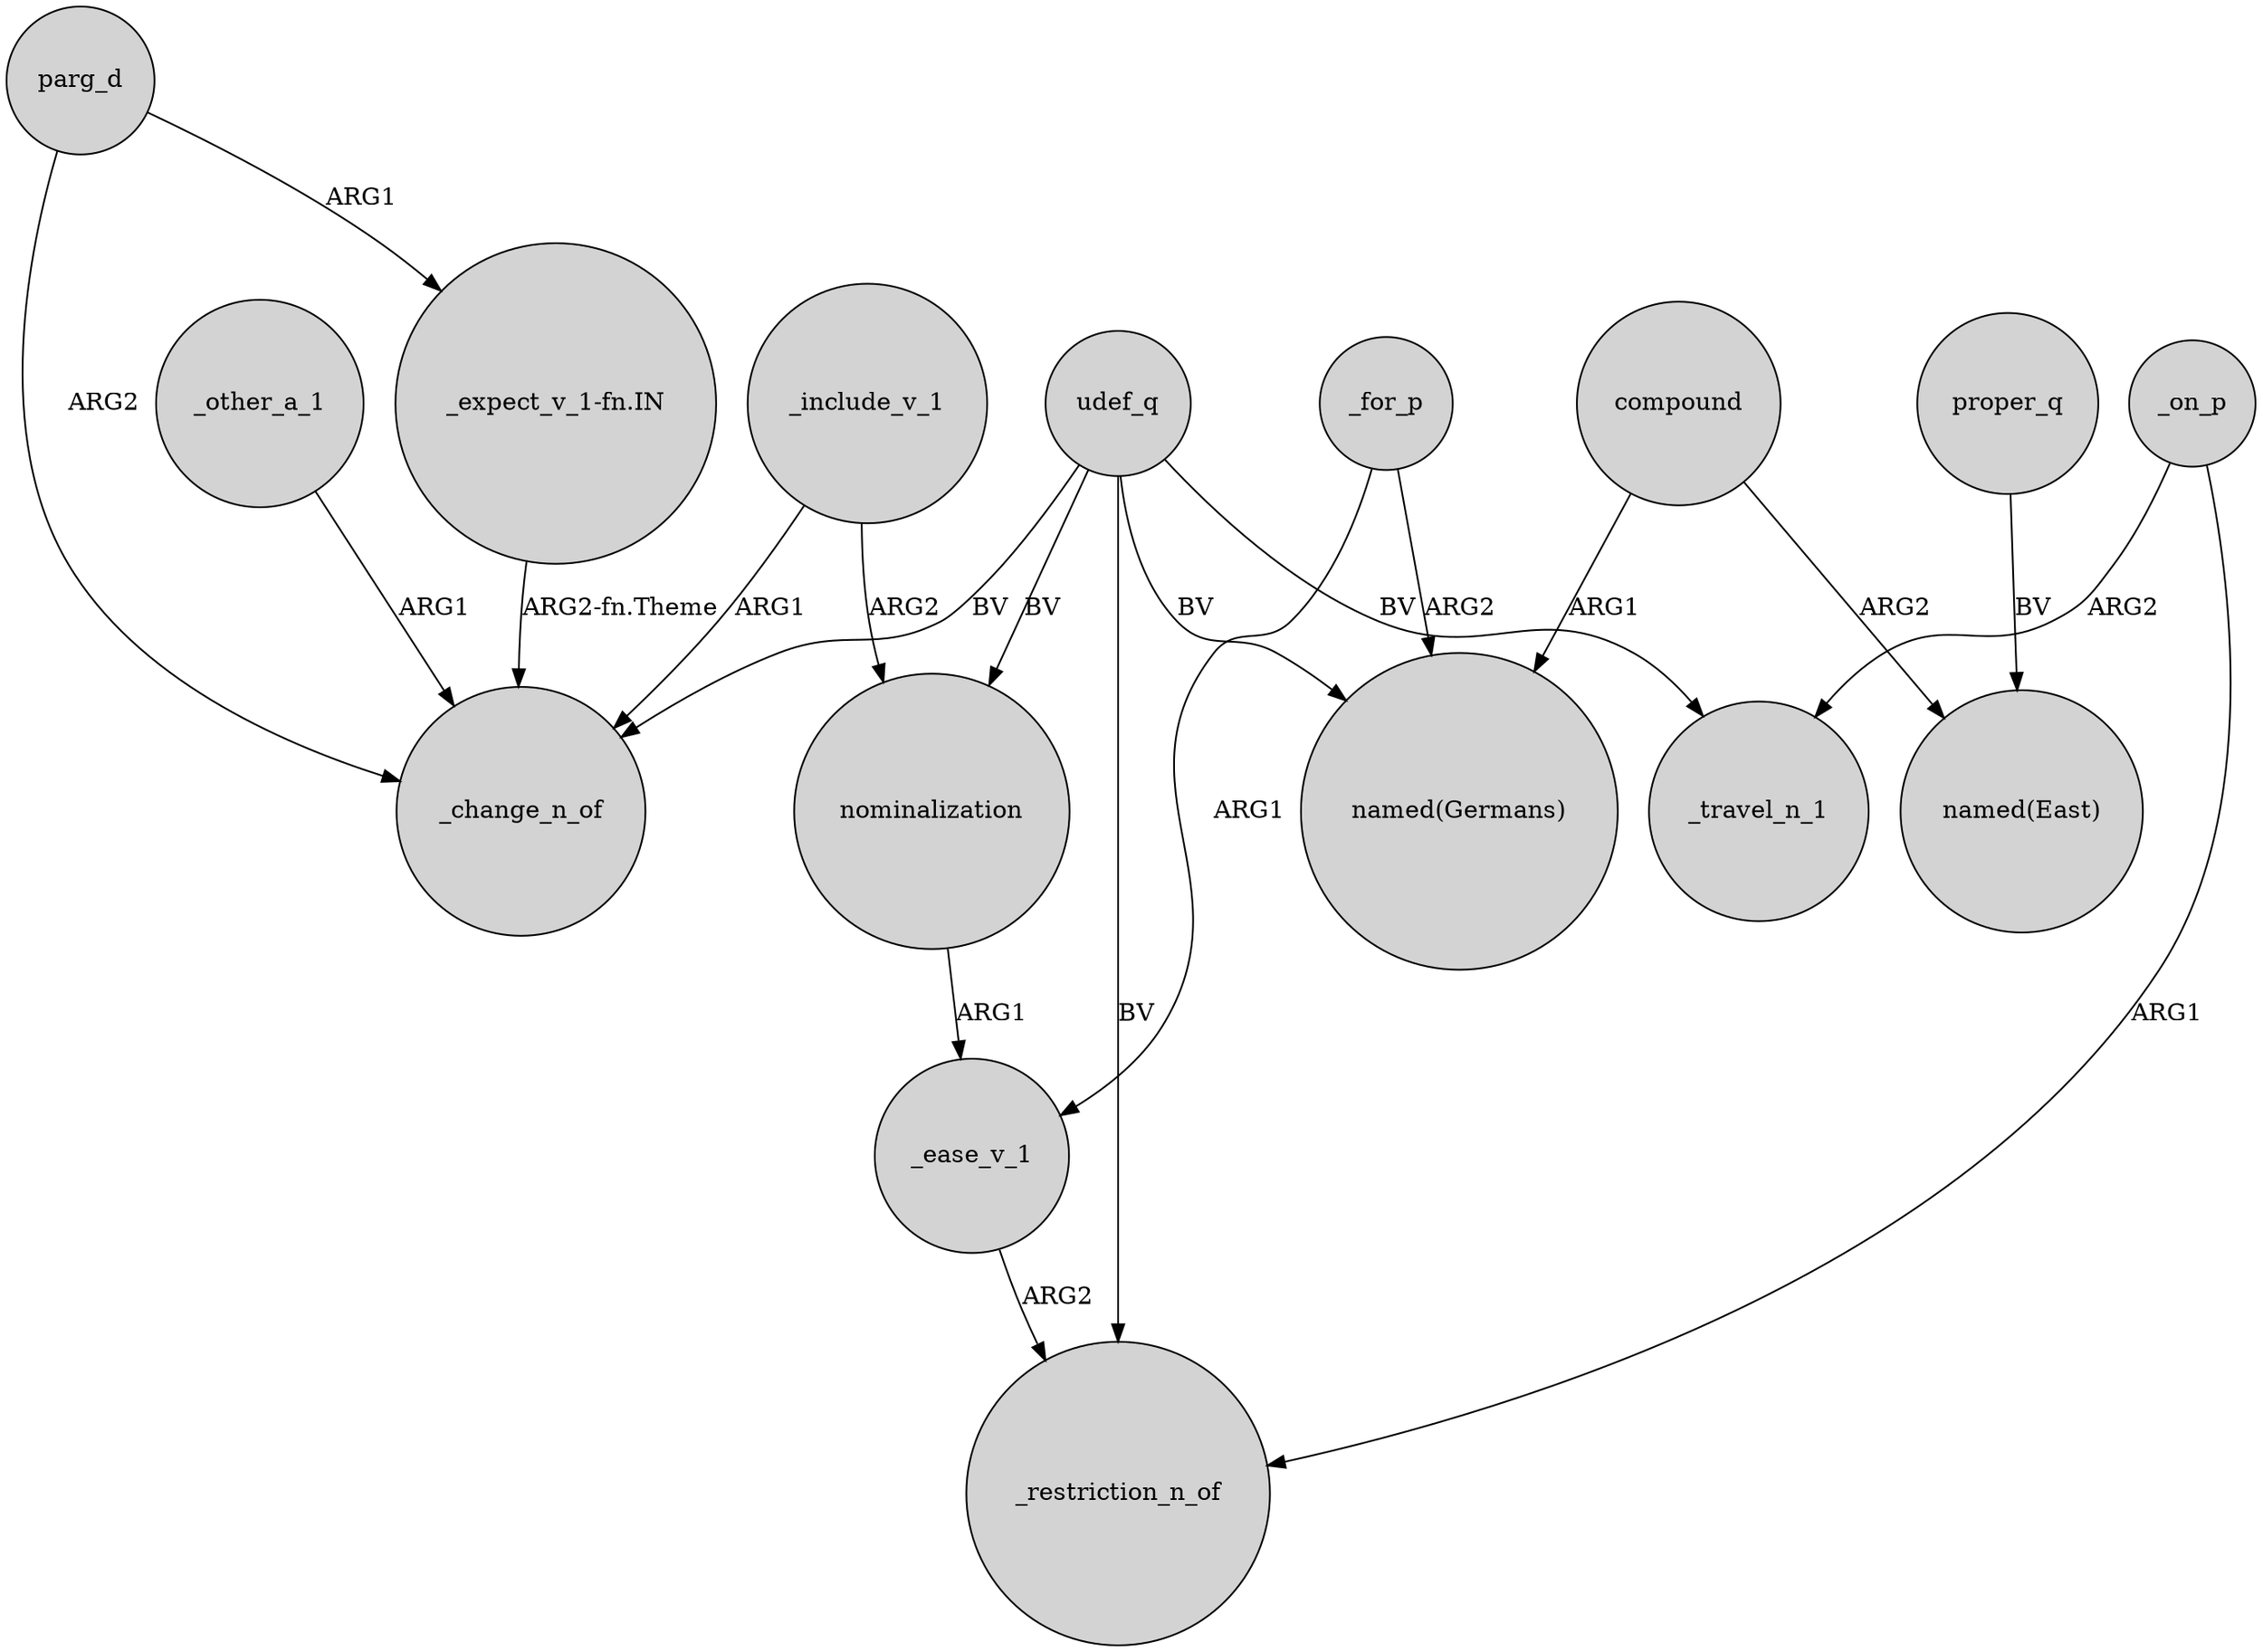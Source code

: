 digraph {
	node [shape=circle style=filled]
	parg_d -> _change_n_of [label=ARG2]
	_for_p -> "named(Germans)" [label=ARG2]
	_include_v_1 -> nominalization [label=ARG2]
	nominalization -> _ease_v_1 [label=ARG1]
	udef_q -> _travel_n_1 [label=BV]
	compound -> "named(Germans)" [label=ARG1]
	udef_q -> _restriction_n_of [label=BV]
	_on_p -> _travel_n_1 [label=ARG2]
	_for_p -> _ease_v_1 [label=ARG1]
	_other_a_1 -> _change_n_of [label=ARG1]
	_include_v_1 -> _change_n_of [label=ARG1]
	udef_q -> _change_n_of [label=BV]
	"_expect_v_1-fn.IN" -> _change_n_of [label="ARG2-fn.Theme"]
	parg_d -> "_expect_v_1-fn.IN" [label=ARG1]
	udef_q -> "named(Germans)" [label=BV]
	_ease_v_1 -> _restriction_n_of [label=ARG2]
	udef_q -> nominalization [label=BV]
	_on_p -> _restriction_n_of [label=ARG1]
	proper_q -> "named(East)" [label=BV]
	compound -> "named(East)" [label=ARG2]
}
